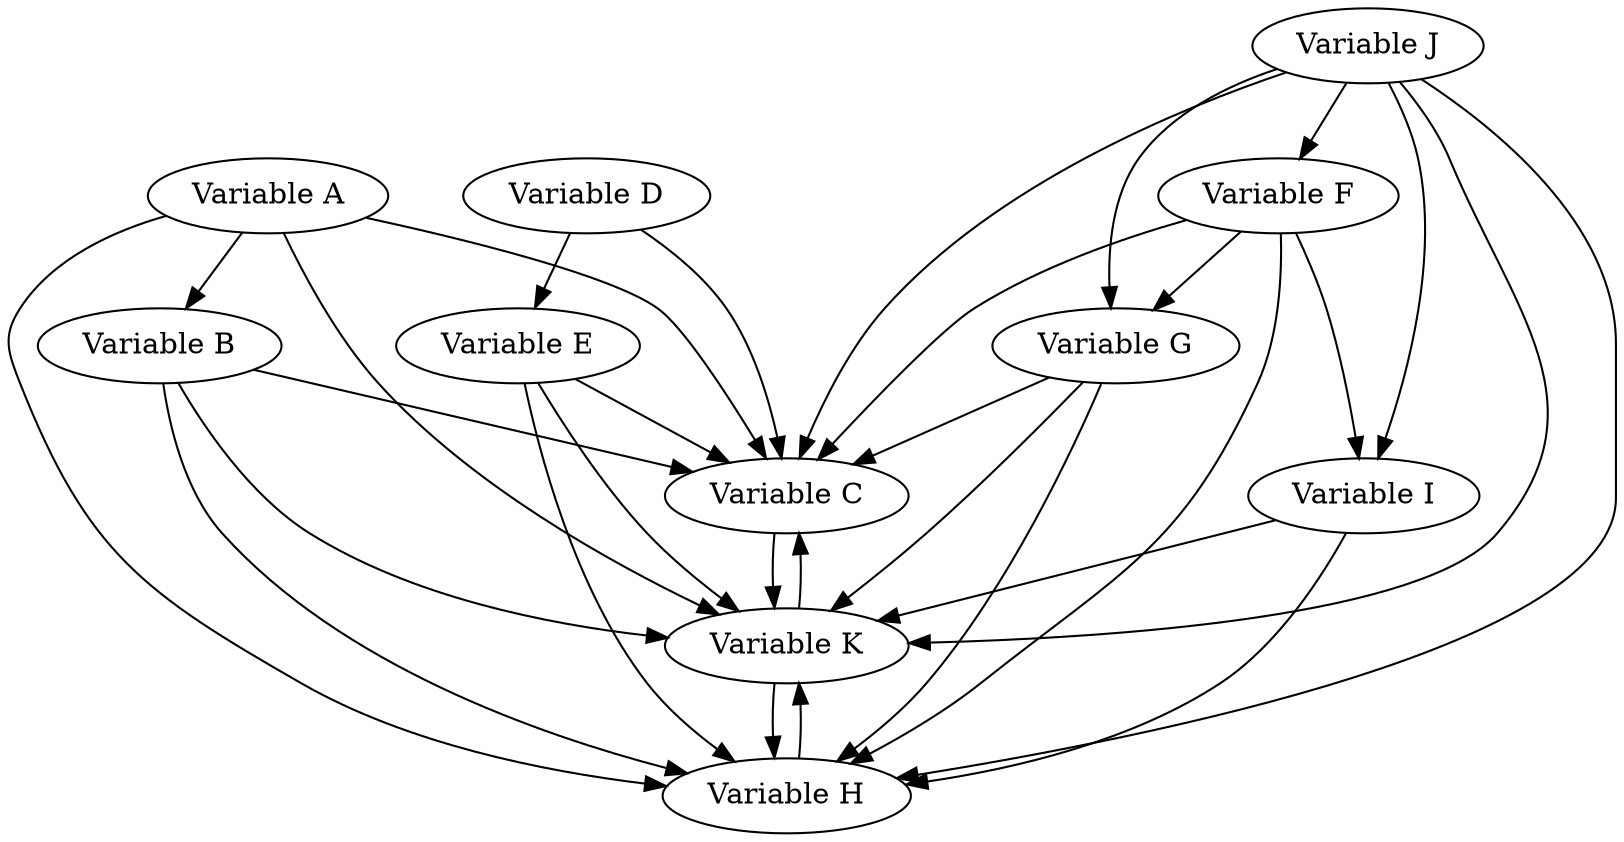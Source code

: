 // Causal DAG
digraph {
	A [label="Variable A"]
	B [label="Variable B"]
	C [label="Variable C"]
	D [label="Variable D"]
	E [label="Variable E"]
	F [label="Variable F"]
	G [label="Variable G"]
	H [label="Variable H"]
	I [label="Variable I"]
	J [label="Variable J"]
	K [label="Variable K"]
	A -> B
	A -> C
	A -> H
	A -> K
	B -> C
	B -> H
	B -> K
	C -> K
	D -> C
	D -> E
	E -> C
	E -> H
	E -> K
	F -> C
	F -> G
	F -> H
	F -> I
	G -> C
	G -> H
	G -> K
	H -> K
	I -> H
	I -> K
	J -> C
	J -> F
	J -> G
	J -> H
	J -> I
	J -> K
	K -> C
	K -> H
}
